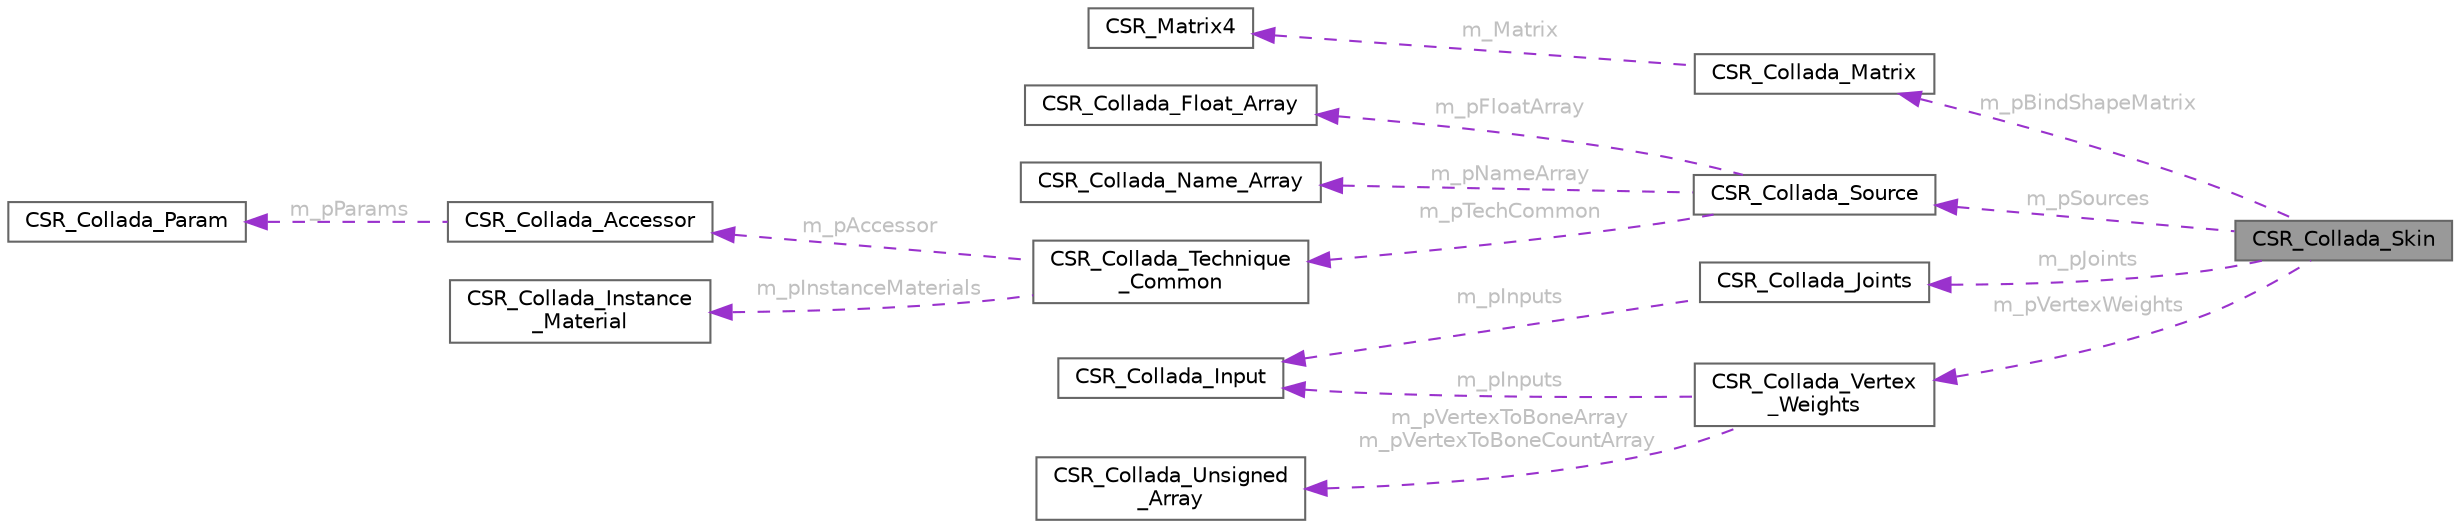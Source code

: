 digraph "CSR_Collada_Skin"
{
 // LATEX_PDF_SIZE
  bgcolor="transparent";
  edge [fontname=Helvetica,fontsize=10,labelfontname=Helvetica,labelfontsize=10];
  node [fontname=Helvetica,fontsize=10,shape=box,height=0.2,width=0.4];
  rankdir="LR";
  Node1 [id="Node000001",label="CSR_Collada_Skin",height=0.2,width=0.4,color="gray40", fillcolor="grey60", style="filled", fontcolor="black",tooltip=" "];
  Node2 -> Node1 [id="edge1_Node000001_Node000002",dir="back",color="darkorchid3",style="dashed",tooltip=" ",label=" m_pBindShapeMatrix",fontcolor="grey" ];
  Node2 [id="Node000002",label="CSR_Collada_Matrix",height=0.2,width=0.4,color="gray40", fillcolor="white", style="filled",URL="$struct_c_s_r___collada___matrix.html",tooltip=" "];
  Node3 -> Node2 [id="edge2_Node000002_Node000003",dir="back",color="darkorchid3",style="dashed",tooltip=" ",label=" m_Matrix",fontcolor="grey" ];
  Node3 [id="Node000003",label="CSR_Matrix4",height=0.2,width=0.4,color="gray40", fillcolor="white", style="filled",URL="$struct_c_s_r___matrix4.html",tooltip=" "];
  Node4 -> Node1 [id="edge3_Node000001_Node000004",dir="back",color="darkorchid3",style="dashed",tooltip=" ",label=" m_pSources",fontcolor="grey" ];
  Node4 [id="Node000004",label="CSR_Collada_Source",height=0.2,width=0.4,color="gray40", fillcolor="white", style="filled",URL="$struct_c_s_r___collada___source.html",tooltip=" "];
  Node5 -> Node4 [id="edge4_Node000004_Node000005",dir="back",color="darkorchid3",style="dashed",tooltip=" ",label=" m_pFloatArray",fontcolor="grey" ];
  Node5 [id="Node000005",label="CSR_Collada_Float_Array",height=0.2,width=0.4,color="gray40", fillcolor="white", style="filled",URL="$struct_c_s_r___collada___float___array.html",tooltip=" "];
  Node6 -> Node4 [id="edge5_Node000004_Node000006",dir="back",color="darkorchid3",style="dashed",tooltip=" ",label=" m_pNameArray",fontcolor="grey" ];
  Node6 [id="Node000006",label="CSR_Collada_Name_Array",height=0.2,width=0.4,color="gray40", fillcolor="white", style="filled",URL="$struct_c_s_r___collada___name___array.html",tooltip=" "];
  Node7 -> Node4 [id="edge6_Node000004_Node000007",dir="back",color="darkorchid3",style="dashed",tooltip=" ",label=" m_pTechCommon",fontcolor="grey" ];
  Node7 [id="Node000007",label="CSR_Collada_Technique\l_Common",height=0.2,width=0.4,color="gray40", fillcolor="white", style="filled",URL="$struct_c_s_r___collada___technique___common.html",tooltip=" "];
  Node8 -> Node7 [id="edge7_Node000007_Node000008",dir="back",color="darkorchid3",style="dashed",tooltip=" ",label=" m_pAccessor",fontcolor="grey" ];
  Node8 [id="Node000008",label="CSR_Collada_Accessor",height=0.2,width=0.4,color="gray40", fillcolor="white", style="filled",URL="$struct_c_s_r___collada___accessor.html",tooltip=" "];
  Node9 -> Node8 [id="edge8_Node000008_Node000009",dir="back",color="darkorchid3",style="dashed",tooltip=" ",label=" m_pParams",fontcolor="grey" ];
  Node9 [id="Node000009",label="CSR_Collada_Param",height=0.2,width=0.4,color="gray40", fillcolor="white", style="filled",URL="$struct_c_s_r___collada___param.html",tooltip=" "];
  Node10 -> Node7 [id="edge9_Node000007_Node000010",dir="back",color="darkorchid3",style="dashed",tooltip=" ",label=" m_pInstanceMaterials",fontcolor="grey" ];
  Node10 [id="Node000010",label="CSR_Collada_Instance\l_Material",height=0.2,width=0.4,color="gray40", fillcolor="white", style="filled",URL="$struct_c_s_r___collada___instance___material.html",tooltip=" "];
  Node11 -> Node1 [id="edge10_Node000001_Node000011",dir="back",color="darkorchid3",style="dashed",tooltip=" ",label=" m_pJoints",fontcolor="grey" ];
  Node11 [id="Node000011",label="CSR_Collada_Joints",height=0.2,width=0.4,color="gray40", fillcolor="white", style="filled",URL="$struct_c_s_r___collada___joints.html",tooltip=" "];
  Node12 -> Node11 [id="edge11_Node000011_Node000012",dir="back",color="darkorchid3",style="dashed",tooltip=" ",label=" m_pInputs",fontcolor="grey" ];
  Node12 [id="Node000012",label="CSR_Collada_Input",height=0.2,width=0.4,color="gray40", fillcolor="white", style="filled",URL="$struct_c_s_r___collada___input.html",tooltip=" "];
  Node13 -> Node1 [id="edge12_Node000001_Node000013",dir="back",color="darkorchid3",style="dashed",tooltip=" ",label=" m_pVertexWeights",fontcolor="grey" ];
  Node13 [id="Node000013",label="CSR_Collada_Vertex\l_Weights",height=0.2,width=0.4,color="gray40", fillcolor="white", style="filled",URL="$struct_c_s_r___collada___vertex___weights.html",tooltip=" "];
  Node12 -> Node13 [id="edge13_Node000013_Node000012",dir="back",color="darkorchid3",style="dashed",tooltip=" ",label=" m_pInputs",fontcolor="grey" ];
  Node14 -> Node13 [id="edge14_Node000013_Node000014",dir="back",color="darkorchid3",style="dashed",tooltip=" ",label=" m_pVertexToBoneArray\nm_pVertexToBoneCountArray",fontcolor="grey" ];
  Node14 [id="Node000014",label="CSR_Collada_Unsigned\l_Array",height=0.2,width=0.4,color="gray40", fillcolor="white", style="filled",URL="$struct_c_s_r___collada___unsigned___array.html",tooltip=" "];
}
